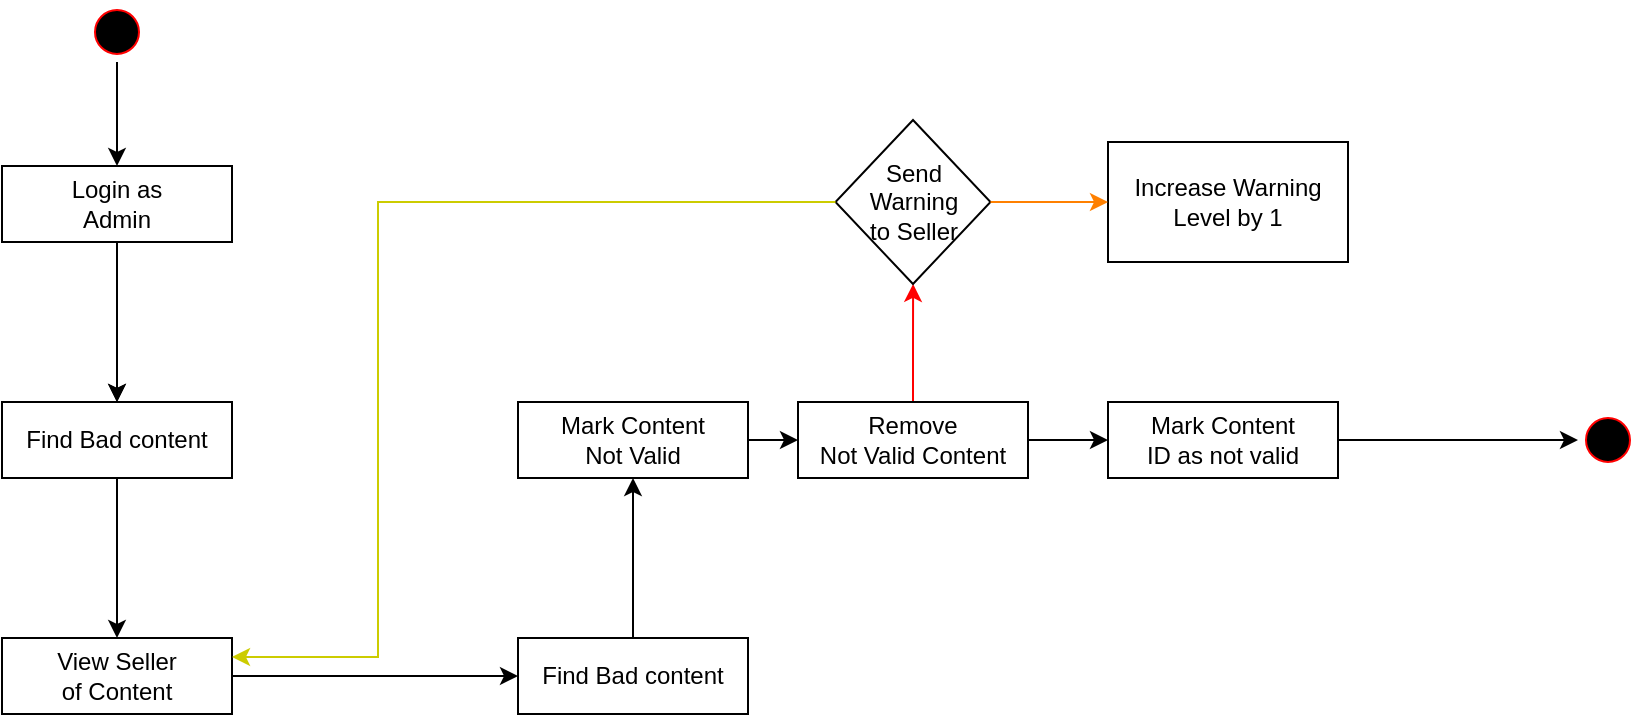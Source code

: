<mxfile version="21.0.2" type="github"><diagram name="Page-1" id="e7e014a7-5840-1c2e-5031-d8a46d1fe8dd"><mxGraphModel dx="1600" dy="751" grid="1" gridSize="10" guides="1" tooltips="1" connect="1" arrows="1" fold="1" page="1" pageScale="1" pageWidth="1169" pageHeight="826" background="none" math="0" shadow="0"><root><mxCell id="0"/><mxCell id="1" parent="0"/><mxCell id="TiHZ_bhoqt1_sWs0BBmt-62" value="" style="edgeStyle=orthogonalEdgeStyle;rounded=0;orthogonalLoop=1;jettySize=auto;html=1;" edge="1" parent="1" source="TiHZ_bhoqt1_sWs0BBmt-63" target="TiHZ_bhoqt1_sWs0BBmt-66"><mxGeometry relative="1" as="geometry"/></mxCell><mxCell id="TiHZ_bhoqt1_sWs0BBmt-63" value="" style="ellipse;shape=startState;fillColor=#000000;strokeColor=#ff0000;" vertex="1" parent="1"><mxGeometry x="264.5" y="168" width="30" height="30" as="geometry"/></mxCell><mxCell id="TiHZ_bhoqt1_sWs0BBmt-64" value="" style="edgeStyle=orthogonalEdgeStyle;rounded=0;orthogonalLoop=1;jettySize=auto;html=1;" edge="1" parent="1" source="TiHZ_bhoqt1_sWs0BBmt-66"><mxGeometry relative="1" as="geometry"><mxPoint x="279.5" y="368" as="targetPoint"/></mxGeometry></mxCell><mxCell id="TiHZ_bhoqt1_sWs0BBmt-65" value="" style="edgeStyle=orthogonalEdgeStyle;rounded=0;orthogonalLoop=1;jettySize=auto;html=1;" edge="1" parent="1" source="TiHZ_bhoqt1_sWs0BBmt-66" target="TiHZ_bhoqt1_sWs0BBmt-68"><mxGeometry relative="1" as="geometry"/></mxCell><mxCell id="TiHZ_bhoqt1_sWs0BBmt-66" value="&lt;div&gt;Login as &lt;br&gt;&lt;/div&gt;&lt;div&gt;Admin&lt;br&gt;&lt;/div&gt;" style="rounded=0;whiteSpace=wrap;html=1;" vertex="1" parent="1"><mxGeometry x="222" y="250" width="115" height="38" as="geometry"/></mxCell><mxCell id="TiHZ_bhoqt1_sWs0BBmt-67" value="" style="edgeStyle=orthogonalEdgeStyle;rounded=0;orthogonalLoop=1;jettySize=auto;html=1;" edge="1" parent="1" source="TiHZ_bhoqt1_sWs0BBmt-68" target="TiHZ_bhoqt1_sWs0BBmt-69"><mxGeometry relative="1" as="geometry"/></mxCell><mxCell id="TiHZ_bhoqt1_sWs0BBmt-68" value="Find Bad content" style="rounded=0;whiteSpace=wrap;html=1;fillColor=rgb(255, 255, 255);strokeColor=rgb(0, 0, 0);fontColor=rgb(0, 0, 0);" vertex="1" parent="1"><mxGeometry x="222" y="368" width="115" height="38" as="geometry"/></mxCell><mxCell id="TiHZ_bhoqt1_sWs0BBmt-69" value="&lt;div&gt;View Seller&lt;/div&gt;&lt;div&gt;of Content&lt;br&gt;&lt;/div&gt;" style="rounded=0;whiteSpace=wrap;html=1;fillColor=rgb(255, 255, 255);strokeColor=rgb(0, 0, 0);fontColor=rgb(0, 0, 0);" vertex="1" parent="1"><mxGeometry x="222" y="486" width="115" height="38" as="geometry"/></mxCell><mxCell id="TiHZ_bhoqt1_sWs0BBmt-70" value="" style="edgeStyle=orthogonalEdgeStyle;rounded=0;orthogonalLoop=1;jettySize=auto;html=1;" edge="1" parent="1" source="TiHZ_bhoqt1_sWs0BBmt-71" target="TiHZ_bhoqt1_sWs0BBmt-73"><mxGeometry relative="1" as="geometry"/></mxCell><mxCell id="TiHZ_bhoqt1_sWs0BBmt-71" value="Find Bad content" style="rounded=0;whiteSpace=wrap;html=1;fillColor=rgb(255, 255, 255);strokeColor=rgb(0, 0, 0);fontColor=rgb(0, 0, 0);" vertex="1" parent="1"><mxGeometry x="480" y="486" width="115" height="38" as="geometry"/></mxCell><mxCell id="TiHZ_bhoqt1_sWs0BBmt-72" value="" style="edgeStyle=orthogonalEdgeStyle;rounded=0;orthogonalLoop=1;jettySize=auto;html=1;" edge="1" parent="1" source="TiHZ_bhoqt1_sWs0BBmt-73" target="TiHZ_bhoqt1_sWs0BBmt-75"><mxGeometry relative="1" as="geometry"/></mxCell><mxCell id="TiHZ_bhoqt1_sWs0BBmt-73" value="&lt;div&gt;Mark Content &lt;br&gt;&lt;/div&gt;&lt;div&gt;Not Valid&lt;br&gt;&lt;/div&gt;" style="rounded=0;whiteSpace=wrap;html=1;fillColor=rgb(255, 255, 255);strokeColor=rgb(0, 0, 0);fontColor=rgb(0, 0, 0);" vertex="1" parent="1"><mxGeometry x="480" y="368" width="115" height="38" as="geometry"/></mxCell><mxCell id="TiHZ_bhoqt1_sWs0BBmt-74" value="" style="edgeStyle=orthogonalEdgeStyle;rounded=0;orthogonalLoop=1;jettySize=auto;html=1;strokeColor=#FF0000;" edge="1" parent="1" source="TiHZ_bhoqt1_sWs0BBmt-75" target="TiHZ_bhoqt1_sWs0BBmt-76"><mxGeometry relative="1" as="geometry"/></mxCell><mxCell id="TiHZ_bhoqt1_sWs0BBmt-75" value="&lt;div&gt;Remove &lt;br&gt;&lt;/div&gt;&lt;div&gt;Not Valid Content&lt;br&gt;&lt;/div&gt;" style="rounded=0;whiteSpace=wrap;html=1;fillColor=rgb(255, 255, 255);strokeColor=rgb(0, 0, 0);fontColor=rgb(0, 0, 0);" vertex="1" parent="1"><mxGeometry x="620" y="368" width="115" height="38" as="geometry"/></mxCell><mxCell id="TiHZ_bhoqt1_sWs0BBmt-76" value="&lt;div&gt;Send &lt;br&gt;&lt;/div&gt;&lt;div&gt;Warning &lt;br&gt;&lt;/div&gt;&lt;div&gt;to Seller&lt;br&gt;&lt;/div&gt;" style="rhombus;whiteSpace=wrap;html=1;fillColor=rgb(255, 255, 255);strokeColor=rgb(0, 0, 0);fontColor=rgb(0, 0, 0);rounded=0;" vertex="1" parent="1"><mxGeometry x="638.75" y="227" width="77.5" height="82" as="geometry"/></mxCell><mxCell id="TiHZ_bhoqt1_sWs0BBmt-77" value="&lt;div&gt;Increase Warning &lt;br&gt;&lt;/div&gt;&lt;div&gt;Level by 1&lt;br&gt;&lt;/div&gt;" style="whiteSpace=wrap;html=1;fillColor=rgb(255, 255, 255);strokeColor=rgb(0, 0, 0);fontColor=rgb(0, 0, 0);rounded=0;" vertex="1" parent="1"><mxGeometry x="775" y="238" width="120" height="60" as="geometry"/></mxCell><mxCell id="TiHZ_bhoqt1_sWs0BBmt-78" style="edgeStyle=orthogonalEdgeStyle;rounded=0;orthogonalLoop=1;jettySize=auto;html=1;entryX=0;entryY=0.5;entryDx=0;entryDy=0;" edge="1" parent="1" source="TiHZ_bhoqt1_sWs0BBmt-79" target="TiHZ_bhoqt1_sWs0BBmt-80"><mxGeometry relative="1" as="geometry"/></mxCell><mxCell id="TiHZ_bhoqt1_sWs0BBmt-79" value="&lt;div&gt;Mark Content &lt;br&gt;&lt;/div&gt;&lt;div&gt;ID as not valid&lt;br&gt;&lt;/div&gt;" style="rounded=0;whiteSpace=wrap;html=1;fillColor=rgb(255, 255, 255);strokeColor=rgb(0, 0, 0);fontColor=rgb(0, 0, 0);" vertex="1" parent="1"><mxGeometry x="775" y="368" width="115" height="38" as="geometry"/></mxCell><mxCell id="TiHZ_bhoqt1_sWs0BBmt-80" value="" style="ellipse;shape=startState;fillColor=#000000;strokeColor=#ff0000;" vertex="1" parent="1"><mxGeometry x="1010" y="372" width="30" height="30" as="geometry"/></mxCell><mxCell id="TiHZ_bhoqt1_sWs0BBmt-81" value="" style="edgeStyle=orthogonalEdgeStyle;rounded=0;orthogonalLoop=1;jettySize=auto;html=1;" edge="1" parent="1" source="TiHZ_bhoqt1_sWs0BBmt-69" target="TiHZ_bhoqt1_sWs0BBmt-71"><mxGeometry relative="1" as="geometry"/></mxCell><mxCell id="TiHZ_bhoqt1_sWs0BBmt-82" value="" style="edgeStyle=orthogonalEdgeStyle;rounded=0;orthogonalLoop=1;jettySize=auto;html=1;strokeColor=#FF8000;" edge="1" parent="1" source="TiHZ_bhoqt1_sWs0BBmt-76" target="TiHZ_bhoqt1_sWs0BBmt-77"><mxGeometry relative="1" as="geometry"/></mxCell><mxCell id="TiHZ_bhoqt1_sWs0BBmt-83" style="edgeStyle=orthogonalEdgeStyle;rounded=0;orthogonalLoop=1;jettySize=auto;html=1;entryX=1;entryY=0.25;entryDx=0;entryDy=0;strokeColor=#CCCC00;" edge="1" parent="1" source="TiHZ_bhoqt1_sWs0BBmt-76" target="TiHZ_bhoqt1_sWs0BBmt-69"><mxGeometry relative="1" as="geometry"><Array as="points"><mxPoint x="410" y="268"/><mxPoint x="410" y="496"/></Array></mxGeometry></mxCell><mxCell id="TiHZ_bhoqt1_sWs0BBmt-84" value="" style="edgeStyle=orthogonalEdgeStyle;rounded=0;orthogonalLoop=1;jettySize=auto;html=1;" edge="1" parent="1" source="TiHZ_bhoqt1_sWs0BBmt-75" target="TiHZ_bhoqt1_sWs0BBmt-79"><mxGeometry relative="1" as="geometry"/></mxCell></root></mxGraphModel></diagram></mxfile>